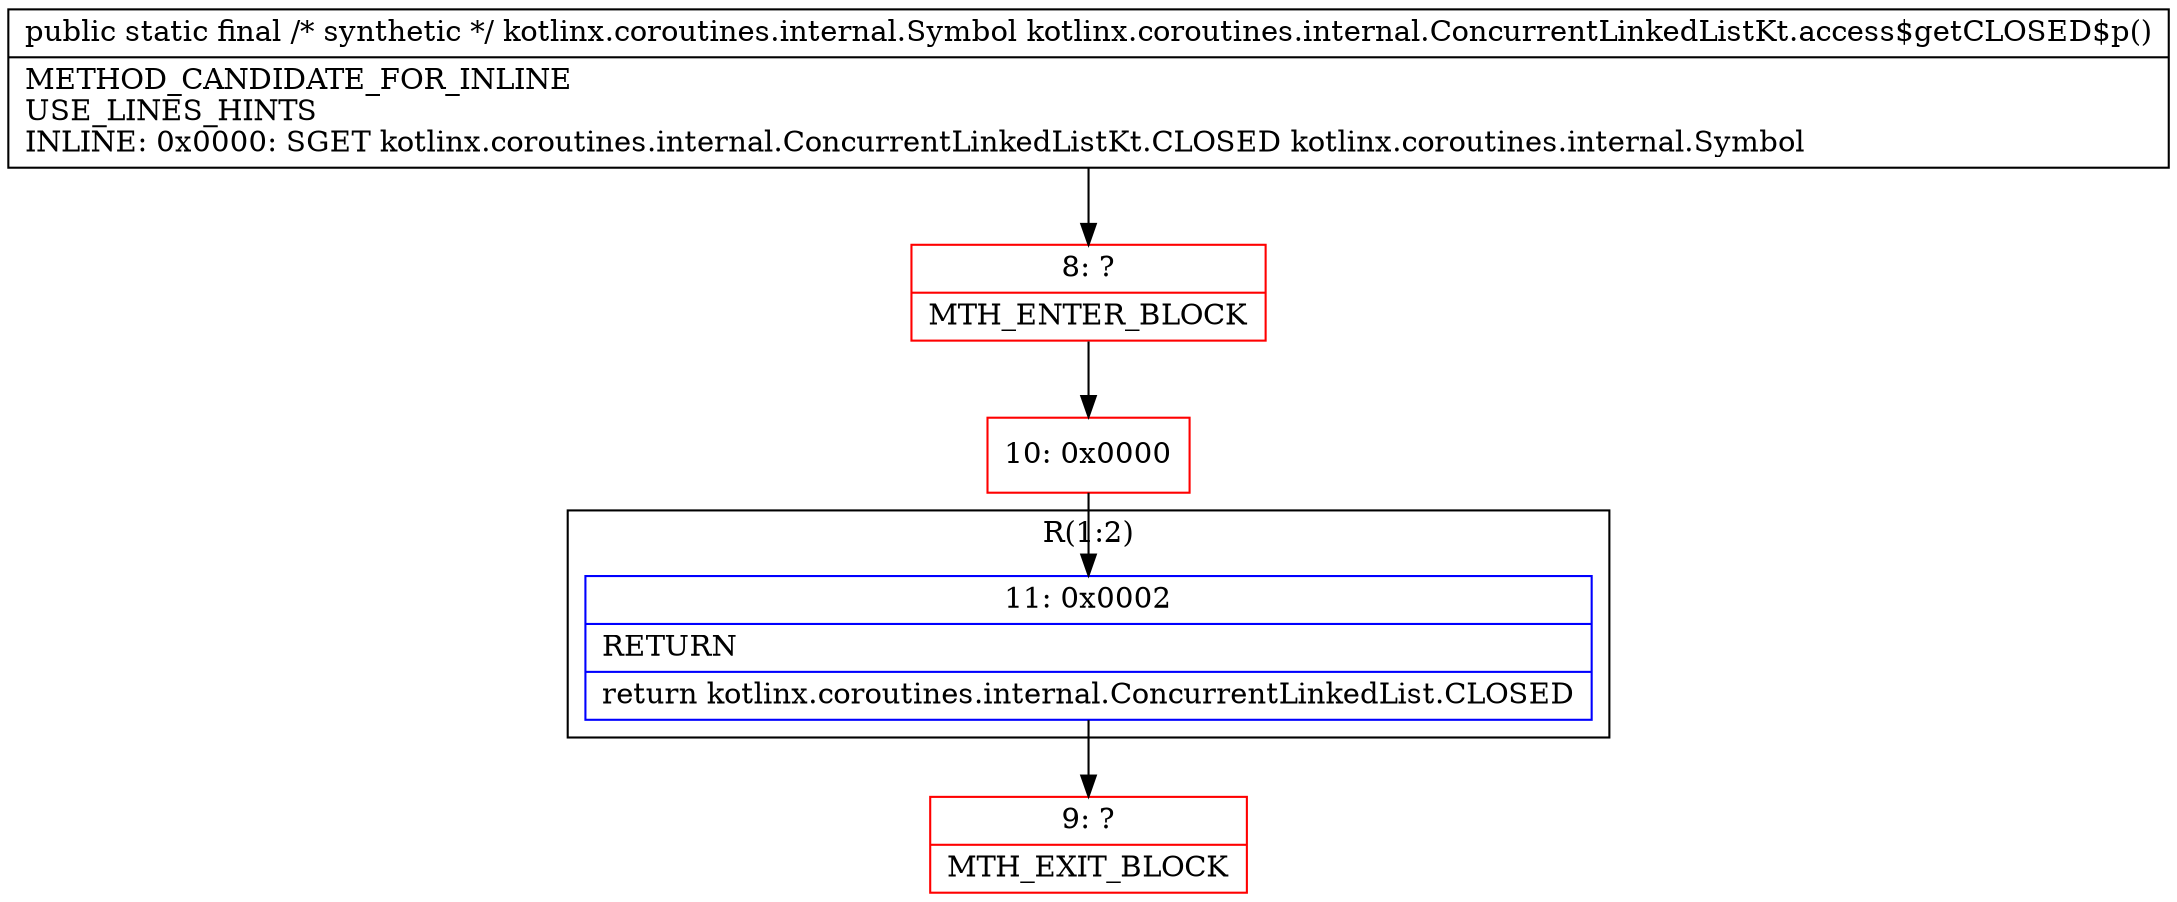 digraph "CFG forkotlinx.coroutines.internal.ConcurrentLinkedListKt.access$getCLOSED$p()Lkotlinx\/coroutines\/internal\/Symbol;" {
subgraph cluster_Region_1169698681 {
label = "R(1:2)";
node [shape=record,color=blue];
Node_11 [shape=record,label="{11\:\ 0x0002|RETURN\l|return kotlinx.coroutines.internal.ConcurrentLinkedList.CLOSED\l}"];
}
Node_8 [shape=record,color=red,label="{8\:\ ?|MTH_ENTER_BLOCK\l}"];
Node_10 [shape=record,color=red,label="{10\:\ 0x0000}"];
Node_9 [shape=record,color=red,label="{9\:\ ?|MTH_EXIT_BLOCK\l}"];
MethodNode[shape=record,label="{public static final \/* synthetic *\/ kotlinx.coroutines.internal.Symbol kotlinx.coroutines.internal.ConcurrentLinkedListKt.access$getCLOSED$p()  | METHOD_CANDIDATE_FOR_INLINE\lUSE_LINES_HINTS\lINLINE: 0x0000: SGET   kotlinx.coroutines.internal.ConcurrentLinkedListKt.CLOSED kotlinx.coroutines.internal.Symbol\l}"];
MethodNode -> Node_8;Node_11 -> Node_9;
Node_8 -> Node_10;
Node_10 -> Node_11;
}

